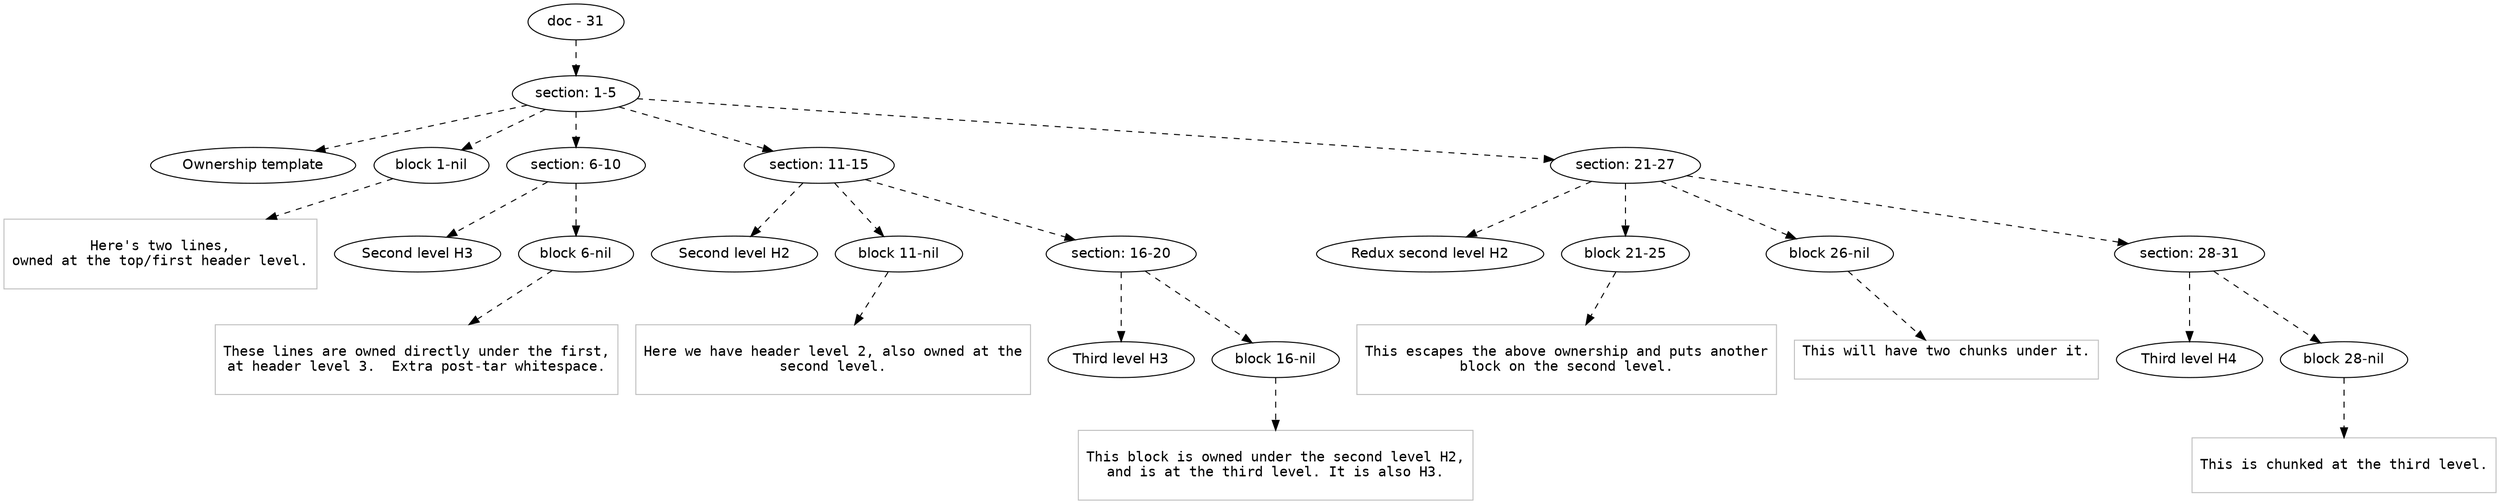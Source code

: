 digraph hierarchy {

node [fontname=Helvetica]
edge [style=dashed]

doc_0 [label="doc - 31"]

doc_0 -> { section_1}
{rank=same; section_1}

section_1 [label="section: 1-5"]

section_1 -> { header_2 block_3 section_4 section_5 section_6}
{rank=same; header_2 block_3 section_4 section_5 section_6}

header_2 [label="Ownership template"]
block_3 [label="block 1-nil"]
section_4 [label="section: 6-10"]
section_5 [label="section: 11-15"]
section_6 [label="section: 21-27"]


block_3 -> leaf_7
leaf_7  [color=Gray,shape=rectangle,fontname=Inconsolata,label="
Here's two lines,
owned at the top/first header level.

"]section_4 -> { header_8 block_9}
{rank=same; header_8 block_9}

header_8 [label="Second level H3"]
block_9 [label="block 6-nil"]


block_9 -> leaf_10
leaf_10  [color=Gray,shape=rectangle,fontname=Inconsolata,label="
These lines are owned directly under the first,
at header level 3.  Extra post-tar whitespace.

"]section_5 -> { header_11 block_12 section_13}
{rank=same; header_11 block_12 section_13}

header_11 [label="Second level H2"]
block_12 [label="block 11-nil"]
section_13 [label="section: 16-20"]


block_12 -> leaf_14
leaf_14  [color=Gray,shape=rectangle,fontname=Inconsolata,label="
Here we have header level 2, also owned at the
second level.

"]section_13 -> { header_15 block_16}
{rank=same; header_15 block_16}

header_15 [label="Third level H3"]
block_16 [label="block 16-nil"]


block_16 -> leaf_17
leaf_17  [color=Gray,shape=rectangle,fontname=Inconsolata,label="
This block is owned under the second level H2,
and is at the third level. It is also H3.

"]section_6 -> { header_18 block_19 block_20 section_21}
{rank=same; header_18 block_19 block_20 section_21}

header_18 [label="Redux second level H2"]
block_19 [label="block 21-25"]
block_20 [label="block 26-nil"]
section_21 [label="section: 28-31"]


block_19 -> leaf_22
leaf_22  [color=Gray,shape=rectangle,fontname=Inconsolata,label="
This escapes the above ownership and puts another
block on the second level.

"]
block_20 -> leaf_23
leaf_23  [color=Gray,shape=rectangle,fontname=Inconsolata,label="This will have two chunks under it.

"]section_21 -> { header_24 block_25}
{rank=same; header_24 block_25}

header_24 [label="Third level H4"]
block_25 [label="block 28-nil"]


block_25 -> leaf_26
leaf_26  [color=Gray,shape=rectangle,fontname=Inconsolata,label="
This is chunked at the third level.

"]
}
